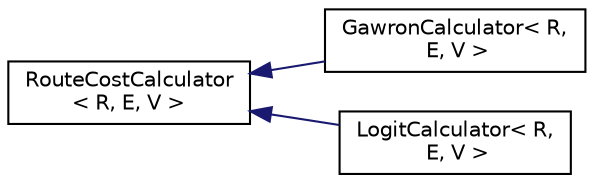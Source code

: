 digraph "Graphical Class Hierarchy"
{
  edge [fontname="Helvetica",fontsize="10",labelfontname="Helvetica",labelfontsize="10"];
  node [fontname="Helvetica",fontsize="10",shape=record];
  rankdir="LR";
  Node0 [label="RouteCostCalculator\l\< R, E, V \>",height=0.2,width=0.4,color="black", fillcolor="white", style="filled",URL="$d2/df7/class_route_cost_calculator.html",tooltip="Abstract base class providing static factory method. "];
  Node0 -> Node1 [dir="back",color="midnightblue",fontsize="10",style="solid",fontname="Helvetica"];
  Node1 [label="GawronCalculator\< R,\l E, V \>",height=0.2,width=0.4,color="black", fillcolor="white", style="filled",URL="$d3/d23/class_gawron_calculator.html",tooltip="Cost calculation with Gawron&#39;s method. "];
  Node0 -> Node2 [dir="back",color="midnightblue",fontsize="10",style="solid",fontname="Helvetica"];
  Node2 [label="LogitCalculator\< R,\l E, V \>",height=0.2,width=0.4,color="black", fillcolor="white", style="filled",URL="$d7/d30/class_logit_calculator.html",tooltip="Cost calculation with c-logit or logit method. "];
}
